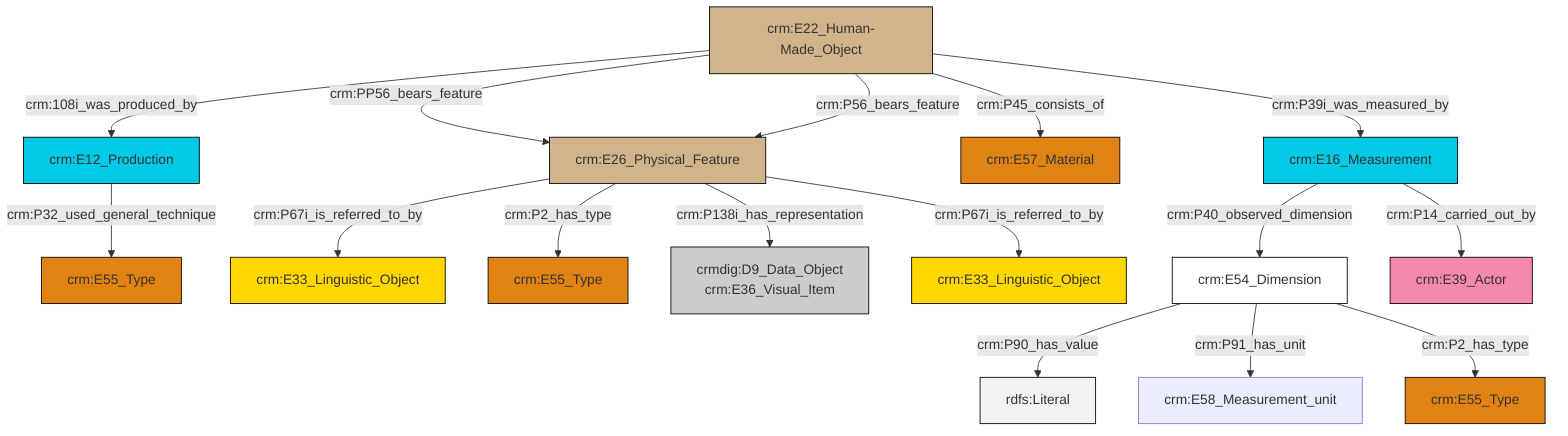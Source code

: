 graph TD
classDef Literal fill:#f2f2f2,stroke:#000000;
classDef CRM_Entity fill:#FFFFFF,stroke:#000000;
classDef Temporal_Entity fill:#00C9E6, stroke:#000000;
classDef Type fill:#E18312, stroke:#000000;
classDef Time-Span fill:#2C9C91, stroke:#000000;
classDef Appellation fill:#FFEB7F, stroke:#000000;
classDef Place fill:#008836, stroke:#000000;
classDef Persistent_Item fill:#B266B2, stroke:#000000;
classDef Conceptual_Object fill:#FFD700, stroke:#000000;
classDef Physical_Thing fill:#D2B48C, stroke:#000000;
classDef Actor fill:#f58aad, stroke:#000000;
classDef PC_Classes fill:#4ce600, stroke:#000000;
classDef Multi fill:#cccccc,stroke:#000000;

2["crm:E54_Dimension"]:::CRM_Entity -->|crm:P90_has_value| 3[rdfs:Literal]:::Literal
4["crm:E22_Human-Made_Object"]:::Physical_Thing -->|crm:108i_was_produced_by| 5["crm:E12_Production"]:::Temporal_Entity
9["crm:E26_Physical_Feature"]:::Physical_Thing -->|crm:P67i_is_referred_to_by| 10["crm:E33_Linguistic_Object"]:::Conceptual_Object
4["crm:E22_Human-Made_Object"]:::Physical_Thing -->|crm:PP56_bears_feature| 9["crm:E26_Physical_Feature"]:::Physical_Thing
4["crm:E22_Human-Made_Object"]:::Physical_Thing -->|crm:P56_bears_feature| 9["crm:E26_Physical_Feature"]:::Physical_Thing
2["crm:E54_Dimension"]:::CRM_Entity -->|crm:P91_has_unit| 0["crm:E58_Measurement_unit"]:::Default
4["crm:E22_Human-Made_Object"]:::Physical_Thing -->|crm:P45_consists_of| 14["crm:E57_Material"]:::Type
9["crm:E26_Physical_Feature"]:::Physical_Thing -->|crm:P2_has_type| 15["crm:E55_Type"]:::Type
20["crm:E16_Measurement"]:::Temporal_Entity -->|crm:P40_observed_dimension| 2["crm:E54_Dimension"]:::CRM_Entity
4["crm:E22_Human-Made_Object"]:::Physical_Thing -->|crm:P39i_was_measured_by| 20["crm:E16_Measurement"]:::Temporal_Entity
9["crm:E26_Physical_Feature"]:::Physical_Thing -->|crm:P138i_has_representation| 18["crmdig:D9_Data_Object<br>crm:E36_Visual_Item"]:::Multi
2["crm:E54_Dimension"]:::CRM_Entity -->|crm:P2_has_type| 7["crm:E55_Type"]:::Type
9["crm:E26_Physical_Feature"]:::Physical_Thing -->|crm:P67i_is_referred_to_by| 27["crm:E33_Linguistic_Object"]:::Conceptual_Object
20["crm:E16_Measurement"]:::Temporal_Entity -->|crm:P14_carried_out_by| 16["crm:E39_Actor"]:::Actor
5["crm:E12_Production"]:::Temporal_Entity -->|crm:P32_used_general_technique| 12["crm:E55_Type"]:::Type